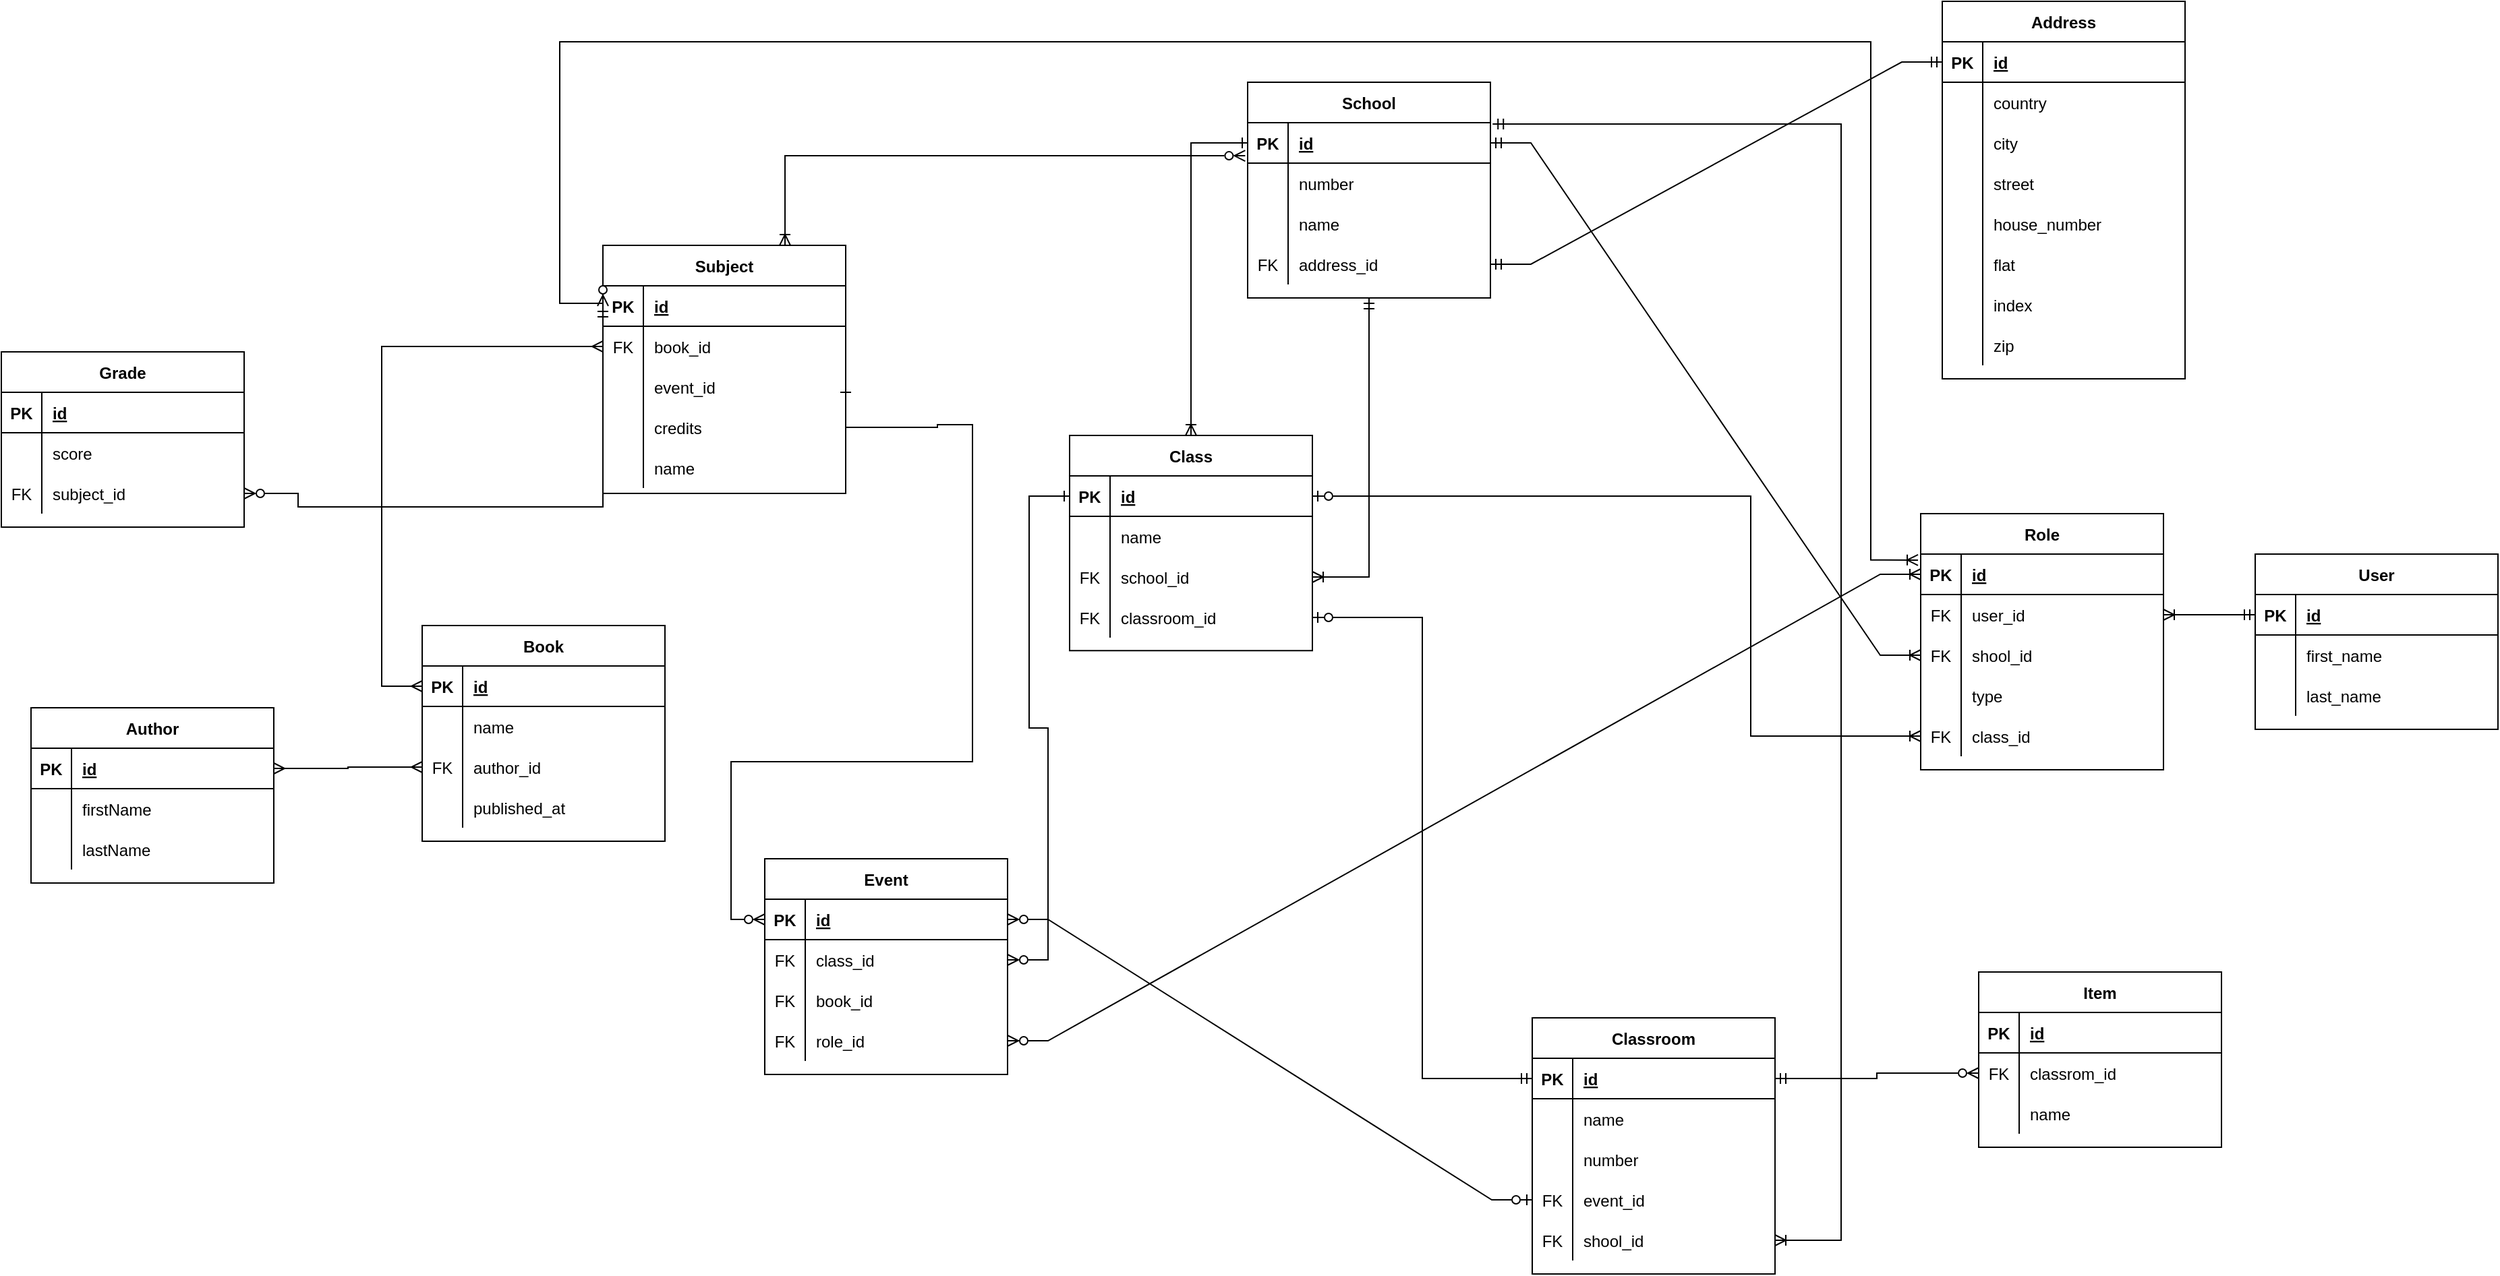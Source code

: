 <mxfile version="20.3.0" type="device"><diagram id="R2lEEEUBdFMjLlhIrx00" name="Page-1"><mxGraphModel dx="2218" dy="1073" grid="0" gridSize="10" guides="1" tooltips="1" connect="1" arrows="1" fold="1" page="0" pageScale="1" pageWidth="850" pageHeight="1100" math="0" shadow="0" extFonts="Permanent Marker^https://fonts.googleapis.com/css?family=Permanent+Marker"><root><mxCell id="0"/><mxCell id="1" parent="0"/><mxCell id="jyHuIiWNIUD8QDClx5i--1" value="User" style="shape=table;startSize=30;container=1;collapsible=1;childLayout=tableLayout;fixedRows=1;rowLines=0;fontStyle=1;align=center;resizeLast=1;" parent="1" vertex="1"><mxGeometry x="765" y="248" width="180" height="130" as="geometry"/></mxCell><mxCell id="jyHuIiWNIUD8QDClx5i--2" value="" style="shape=tableRow;horizontal=0;startSize=0;swimlaneHead=0;swimlaneBody=0;fillColor=none;collapsible=0;dropTarget=0;points=[[0,0.5],[1,0.5]];portConstraint=eastwest;top=0;left=0;right=0;bottom=1;" parent="jyHuIiWNIUD8QDClx5i--1" vertex="1"><mxGeometry y="30" width="180" height="30" as="geometry"/></mxCell><mxCell id="jyHuIiWNIUD8QDClx5i--3" value="PK" style="shape=partialRectangle;connectable=0;fillColor=none;top=0;left=0;bottom=0;right=0;fontStyle=1;overflow=hidden;" parent="jyHuIiWNIUD8QDClx5i--2" vertex="1"><mxGeometry width="30" height="30" as="geometry"><mxRectangle width="30" height="30" as="alternateBounds"/></mxGeometry></mxCell><mxCell id="jyHuIiWNIUD8QDClx5i--4" value="id" style="shape=partialRectangle;connectable=0;fillColor=none;top=0;left=0;bottom=0;right=0;align=left;spacingLeft=6;fontStyle=5;overflow=hidden;" parent="jyHuIiWNIUD8QDClx5i--2" vertex="1"><mxGeometry x="30" width="150" height="30" as="geometry"><mxRectangle width="150" height="30" as="alternateBounds"/></mxGeometry></mxCell><mxCell id="jyHuIiWNIUD8QDClx5i--5" value="" style="shape=tableRow;horizontal=0;startSize=0;swimlaneHead=0;swimlaneBody=0;fillColor=none;collapsible=0;dropTarget=0;points=[[0,0.5],[1,0.5]];portConstraint=eastwest;top=0;left=0;right=0;bottom=0;" parent="jyHuIiWNIUD8QDClx5i--1" vertex="1"><mxGeometry y="60" width="180" height="30" as="geometry"/></mxCell><mxCell id="jyHuIiWNIUD8QDClx5i--6" value="" style="shape=partialRectangle;connectable=0;fillColor=none;top=0;left=0;bottom=0;right=0;editable=1;overflow=hidden;" parent="jyHuIiWNIUD8QDClx5i--5" vertex="1"><mxGeometry width="30" height="30" as="geometry"><mxRectangle width="30" height="30" as="alternateBounds"/></mxGeometry></mxCell><mxCell id="jyHuIiWNIUD8QDClx5i--7" value="first_name" style="shape=partialRectangle;connectable=0;fillColor=none;top=0;left=0;bottom=0;right=0;align=left;spacingLeft=6;overflow=hidden;" parent="jyHuIiWNIUD8QDClx5i--5" vertex="1"><mxGeometry x="30" width="150" height="30" as="geometry"><mxRectangle width="150" height="30" as="alternateBounds"/></mxGeometry></mxCell><mxCell id="jyHuIiWNIUD8QDClx5i--8" value="" style="shape=tableRow;horizontal=0;startSize=0;swimlaneHead=0;swimlaneBody=0;fillColor=none;collapsible=0;dropTarget=0;points=[[0,0.5],[1,0.5]];portConstraint=eastwest;top=0;left=0;right=0;bottom=0;" parent="jyHuIiWNIUD8QDClx5i--1" vertex="1"><mxGeometry y="90" width="180" height="30" as="geometry"/></mxCell><mxCell id="jyHuIiWNIUD8QDClx5i--9" value="" style="shape=partialRectangle;connectable=0;fillColor=none;top=0;left=0;bottom=0;right=0;editable=1;overflow=hidden;" parent="jyHuIiWNIUD8QDClx5i--8" vertex="1"><mxGeometry width="30" height="30" as="geometry"><mxRectangle width="30" height="30" as="alternateBounds"/></mxGeometry></mxCell><mxCell id="jyHuIiWNIUD8QDClx5i--10" value="last_name" style="shape=partialRectangle;connectable=0;fillColor=none;top=0;left=0;bottom=0;right=0;align=left;spacingLeft=6;overflow=hidden;" parent="jyHuIiWNIUD8QDClx5i--8" vertex="1"><mxGeometry x="30" width="150" height="30" as="geometry"><mxRectangle width="150" height="30" as="alternateBounds"/></mxGeometry></mxCell><mxCell id="jyHuIiWNIUD8QDClx5i--14" value="Role" style="shape=table;startSize=30;container=1;collapsible=1;childLayout=tableLayout;fixedRows=1;rowLines=0;fontStyle=1;align=center;resizeLast=1;" parent="1" vertex="1"><mxGeometry x="517" y="218" width="180" height="190" as="geometry"/></mxCell><mxCell id="jyHuIiWNIUD8QDClx5i--15" value="" style="shape=tableRow;horizontal=0;startSize=0;swimlaneHead=0;swimlaneBody=0;fillColor=none;collapsible=0;dropTarget=0;points=[[0,0.5],[1,0.5]];portConstraint=eastwest;top=0;left=0;right=0;bottom=1;" parent="jyHuIiWNIUD8QDClx5i--14" vertex="1"><mxGeometry y="30" width="180" height="30" as="geometry"/></mxCell><mxCell id="jyHuIiWNIUD8QDClx5i--16" value="PK" style="shape=partialRectangle;connectable=0;fillColor=none;top=0;left=0;bottom=0;right=0;fontStyle=1;overflow=hidden;" parent="jyHuIiWNIUD8QDClx5i--15" vertex="1"><mxGeometry width="30" height="30" as="geometry"><mxRectangle width="30" height="30" as="alternateBounds"/></mxGeometry></mxCell><mxCell id="jyHuIiWNIUD8QDClx5i--17" value="id" style="shape=partialRectangle;connectable=0;fillColor=none;top=0;left=0;bottom=0;right=0;align=left;spacingLeft=6;fontStyle=5;overflow=hidden;" parent="jyHuIiWNIUD8QDClx5i--15" vertex="1"><mxGeometry x="30" width="150" height="30" as="geometry"><mxRectangle width="150" height="30" as="alternateBounds"/></mxGeometry></mxCell><mxCell id="jyHuIiWNIUD8QDClx5i--18" value="" style="shape=tableRow;horizontal=0;startSize=0;swimlaneHead=0;swimlaneBody=0;fillColor=none;collapsible=0;dropTarget=0;points=[[0,0.5],[1,0.5]];portConstraint=eastwest;top=0;left=0;right=0;bottom=0;" parent="jyHuIiWNIUD8QDClx5i--14" vertex="1"><mxGeometry y="60" width="180" height="30" as="geometry"/></mxCell><mxCell id="jyHuIiWNIUD8QDClx5i--19" value="FK" style="shape=partialRectangle;connectable=0;fillColor=none;top=0;left=0;bottom=0;right=0;editable=1;overflow=hidden;" parent="jyHuIiWNIUD8QDClx5i--18" vertex="1"><mxGeometry width="30" height="30" as="geometry"><mxRectangle width="30" height="30" as="alternateBounds"/></mxGeometry></mxCell><mxCell id="jyHuIiWNIUD8QDClx5i--20" value="user_id" style="shape=partialRectangle;connectable=0;fillColor=none;top=0;left=0;bottom=0;right=0;align=left;spacingLeft=6;overflow=hidden;" parent="jyHuIiWNIUD8QDClx5i--18" vertex="1"><mxGeometry x="30" width="150" height="30" as="geometry"><mxRectangle width="150" height="30" as="alternateBounds"/></mxGeometry></mxCell><mxCell id="jyHuIiWNIUD8QDClx5i--21" value="" style="shape=tableRow;horizontal=0;startSize=0;swimlaneHead=0;swimlaneBody=0;fillColor=none;collapsible=0;dropTarget=0;points=[[0,0.5],[1,0.5]];portConstraint=eastwest;top=0;left=0;right=0;bottom=0;" parent="jyHuIiWNIUD8QDClx5i--14" vertex="1"><mxGeometry y="90" width="180" height="30" as="geometry"/></mxCell><mxCell id="jyHuIiWNIUD8QDClx5i--22" value="FK" style="shape=partialRectangle;connectable=0;fillColor=none;top=0;left=0;bottom=0;right=0;editable=1;overflow=hidden;" parent="jyHuIiWNIUD8QDClx5i--21" vertex="1"><mxGeometry width="30" height="30" as="geometry"><mxRectangle width="30" height="30" as="alternateBounds"/></mxGeometry></mxCell><mxCell id="jyHuIiWNIUD8QDClx5i--23" value="shool_id" style="shape=partialRectangle;connectable=0;fillColor=none;top=0;left=0;bottom=0;right=0;align=left;spacingLeft=6;overflow=hidden;" parent="jyHuIiWNIUD8QDClx5i--21" vertex="1"><mxGeometry x="30" width="150" height="30" as="geometry"><mxRectangle width="150" height="30" as="alternateBounds"/></mxGeometry></mxCell><mxCell id="jyHuIiWNIUD8QDClx5i--24" value="" style="shape=tableRow;horizontal=0;startSize=0;swimlaneHead=0;swimlaneBody=0;fillColor=none;collapsible=0;dropTarget=0;points=[[0,0.5],[1,0.5]];portConstraint=eastwest;top=0;left=0;right=0;bottom=0;" parent="jyHuIiWNIUD8QDClx5i--14" vertex="1"><mxGeometry y="120" width="180" height="30" as="geometry"/></mxCell><mxCell id="jyHuIiWNIUD8QDClx5i--25" value="" style="shape=partialRectangle;connectable=0;fillColor=none;top=0;left=0;bottom=0;right=0;editable=1;overflow=hidden;" parent="jyHuIiWNIUD8QDClx5i--24" vertex="1"><mxGeometry width="30" height="30" as="geometry"><mxRectangle width="30" height="30" as="alternateBounds"/></mxGeometry></mxCell><mxCell id="jyHuIiWNIUD8QDClx5i--26" value="type" style="shape=partialRectangle;connectable=0;fillColor=none;top=0;left=0;bottom=0;right=0;align=left;spacingLeft=6;overflow=hidden;" parent="jyHuIiWNIUD8QDClx5i--24" vertex="1"><mxGeometry x="30" width="150" height="30" as="geometry"><mxRectangle width="150" height="30" as="alternateBounds"/></mxGeometry></mxCell><mxCell id="z7dXwiywTFCZKp0eThEl-62" value="" style="shape=tableRow;horizontal=0;startSize=0;swimlaneHead=0;swimlaneBody=0;fillColor=none;collapsible=0;dropTarget=0;points=[[0,0.5],[1,0.5]];portConstraint=eastwest;top=0;left=0;right=0;bottom=0;" parent="jyHuIiWNIUD8QDClx5i--14" vertex="1"><mxGeometry y="150" width="180" height="30" as="geometry"/></mxCell><mxCell id="z7dXwiywTFCZKp0eThEl-63" value="FK" style="shape=partialRectangle;connectable=0;fillColor=none;top=0;left=0;bottom=0;right=0;editable=1;overflow=hidden;" parent="z7dXwiywTFCZKp0eThEl-62" vertex="1"><mxGeometry width="30" height="30" as="geometry"><mxRectangle width="30" height="30" as="alternateBounds"/></mxGeometry></mxCell><mxCell id="z7dXwiywTFCZKp0eThEl-64" value="class_id" style="shape=partialRectangle;connectable=0;fillColor=none;top=0;left=0;bottom=0;right=0;align=left;spacingLeft=6;overflow=hidden;" parent="z7dXwiywTFCZKp0eThEl-62" vertex="1"><mxGeometry x="30" width="150" height="30" as="geometry"><mxRectangle width="150" height="30" as="alternateBounds"/></mxGeometry></mxCell><mxCell id="jyHuIiWNIUD8QDClx5i--53" value="School" style="shape=table;startSize=30;container=1;collapsible=1;childLayout=tableLayout;fixedRows=1;rowLines=0;fontStyle=1;align=center;resizeLast=1;" parent="1" vertex="1"><mxGeometry x="18" y="-102" width="180" height="160" as="geometry"><mxRectangle x="40" y="-200" width="80" height="30" as="alternateBounds"/></mxGeometry></mxCell><mxCell id="jyHuIiWNIUD8QDClx5i--54" value="" style="shape=tableRow;horizontal=0;startSize=0;swimlaneHead=0;swimlaneBody=0;fillColor=none;collapsible=0;dropTarget=0;points=[[0,0.5],[1,0.5]];portConstraint=eastwest;top=0;left=0;right=0;bottom=1;" parent="jyHuIiWNIUD8QDClx5i--53" vertex="1"><mxGeometry y="30" width="180" height="30" as="geometry"/></mxCell><mxCell id="jyHuIiWNIUD8QDClx5i--55" value="PK" style="shape=partialRectangle;connectable=0;fillColor=none;top=0;left=0;bottom=0;right=0;fontStyle=1;overflow=hidden;" parent="jyHuIiWNIUD8QDClx5i--54" vertex="1"><mxGeometry width="30" height="30" as="geometry"><mxRectangle width="30" height="30" as="alternateBounds"/></mxGeometry></mxCell><mxCell id="jyHuIiWNIUD8QDClx5i--56" value="id" style="shape=partialRectangle;connectable=0;fillColor=none;top=0;left=0;bottom=0;right=0;align=left;spacingLeft=6;fontStyle=5;overflow=hidden;" parent="jyHuIiWNIUD8QDClx5i--54" vertex="1"><mxGeometry x="30" width="150" height="30" as="geometry"><mxRectangle width="150" height="30" as="alternateBounds"/></mxGeometry></mxCell><mxCell id="jyHuIiWNIUD8QDClx5i--57" value="" style="shape=tableRow;horizontal=0;startSize=0;swimlaneHead=0;swimlaneBody=0;fillColor=none;collapsible=0;dropTarget=0;points=[[0,0.5],[1,0.5]];portConstraint=eastwest;top=0;left=0;right=0;bottom=0;" parent="jyHuIiWNIUD8QDClx5i--53" vertex="1"><mxGeometry y="60" width="180" height="30" as="geometry"/></mxCell><mxCell id="jyHuIiWNIUD8QDClx5i--58" value="" style="shape=partialRectangle;connectable=0;fillColor=none;top=0;left=0;bottom=0;right=0;editable=1;overflow=hidden;" parent="jyHuIiWNIUD8QDClx5i--57" vertex="1"><mxGeometry width="30" height="30" as="geometry"><mxRectangle width="30" height="30" as="alternateBounds"/></mxGeometry></mxCell><mxCell id="jyHuIiWNIUD8QDClx5i--59" value="number" style="shape=partialRectangle;connectable=0;fillColor=none;top=0;left=0;bottom=0;right=0;align=left;spacingLeft=6;overflow=hidden;" parent="jyHuIiWNIUD8QDClx5i--57" vertex="1"><mxGeometry x="30" width="150" height="30" as="geometry"><mxRectangle width="150" height="30" as="alternateBounds"/></mxGeometry></mxCell><mxCell id="jyHuIiWNIUD8QDClx5i--60" value="" style="shape=tableRow;horizontal=0;startSize=0;swimlaneHead=0;swimlaneBody=0;fillColor=none;collapsible=0;dropTarget=0;points=[[0,0.5],[1,0.5]];portConstraint=eastwest;top=0;left=0;right=0;bottom=0;" parent="jyHuIiWNIUD8QDClx5i--53" vertex="1"><mxGeometry y="90" width="180" height="30" as="geometry"/></mxCell><mxCell id="jyHuIiWNIUD8QDClx5i--61" value="" style="shape=partialRectangle;connectable=0;fillColor=none;top=0;left=0;bottom=0;right=0;editable=1;overflow=hidden;" parent="jyHuIiWNIUD8QDClx5i--60" vertex="1"><mxGeometry width="30" height="30" as="geometry"><mxRectangle width="30" height="30" as="alternateBounds"/></mxGeometry></mxCell><mxCell id="jyHuIiWNIUD8QDClx5i--62" value="name" style="shape=partialRectangle;connectable=0;fillColor=none;top=0;left=0;bottom=0;right=0;align=left;spacingLeft=6;overflow=hidden;" parent="jyHuIiWNIUD8QDClx5i--60" vertex="1"><mxGeometry x="30" width="150" height="30" as="geometry"><mxRectangle width="150" height="30" as="alternateBounds"/></mxGeometry></mxCell><mxCell id="jyHuIiWNIUD8QDClx5i--63" value="" style="shape=tableRow;horizontal=0;startSize=0;swimlaneHead=0;swimlaneBody=0;fillColor=none;collapsible=0;dropTarget=0;points=[[0,0.5],[1,0.5]];portConstraint=eastwest;top=0;left=0;right=0;bottom=0;" parent="jyHuIiWNIUD8QDClx5i--53" vertex="1"><mxGeometry y="120" width="180" height="30" as="geometry"/></mxCell><mxCell id="jyHuIiWNIUD8QDClx5i--64" value="FK" style="shape=partialRectangle;connectable=0;fillColor=none;top=0;left=0;bottom=0;right=0;editable=1;overflow=hidden;" parent="jyHuIiWNIUD8QDClx5i--63" vertex="1"><mxGeometry width="30" height="30" as="geometry"><mxRectangle width="30" height="30" as="alternateBounds"/></mxGeometry></mxCell><mxCell id="jyHuIiWNIUD8QDClx5i--65" value="address_id" style="shape=partialRectangle;connectable=0;fillColor=none;top=0;left=0;bottom=0;right=0;align=left;spacingLeft=6;overflow=hidden;" parent="jyHuIiWNIUD8QDClx5i--63" vertex="1"><mxGeometry x="30" width="150" height="30" as="geometry"><mxRectangle width="150" height="30" as="alternateBounds"/></mxGeometry></mxCell><mxCell id="jyHuIiWNIUD8QDClx5i--66" value="Class" style="shape=table;startSize=30;container=1;collapsible=1;childLayout=tableLayout;fixedRows=1;rowLines=0;fontStyle=1;align=center;resizeLast=1;" parent="1" vertex="1"><mxGeometry x="-114" y="160" width="180" height="159.625" as="geometry"/></mxCell><mxCell id="jyHuIiWNIUD8QDClx5i--67" value="" style="shape=tableRow;horizontal=0;startSize=0;swimlaneHead=0;swimlaneBody=0;fillColor=none;collapsible=0;dropTarget=0;points=[[0,0.5],[1,0.5]];portConstraint=eastwest;top=0;left=0;right=0;bottom=1;" parent="jyHuIiWNIUD8QDClx5i--66" vertex="1"><mxGeometry y="30" width="180" height="30" as="geometry"/></mxCell><mxCell id="jyHuIiWNIUD8QDClx5i--68" value="PK" style="shape=partialRectangle;connectable=0;fillColor=none;top=0;left=0;bottom=0;right=0;fontStyle=1;overflow=hidden;" parent="jyHuIiWNIUD8QDClx5i--67" vertex="1"><mxGeometry width="30" height="30" as="geometry"><mxRectangle width="30" height="30" as="alternateBounds"/></mxGeometry></mxCell><mxCell id="jyHuIiWNIUD8QDClx5i--69" value="id" style="shape=partialRectangle;connectable=0;fillColor=none;top=0;left=0;bottom=0;right=0;align=left;spacingLeft=6;fontStyle=5;overflow=hidden;" parent="jyHuIiWNIUD8QDClx5i--67" vertex="1"><mxGeometry x="30" width="150" height="30" as="geometry"><mxRectangle width="150" height="30" as="alternateBounds"/></mxGeometry></mxCell><mxCell id="jyHuIiWNIUD8QDClx5i--70" value="" style="shape=tableRow;horizontal=0;startSize=0;swimlaneHead=0;swimlaneBody=0;fillColor=none;collapsible=0;dropTarget=0;points=[[0,0.5],[1,0.5]];portConstraint=eastwest;top=0;left=0;right=0;bottom=0;" parent="jyHuIiWNIUD8QDClx5i--66" vertex="1"><mxGeometry y="60" width="180" height="30" as="geometry"/></mxCell><mxCell id="jyHuIiWNIUD8QDClx5i--71" value="" style="shape=partialRectangle;connectable=0;fillColor=none;top=0;left=0;bottom=0;right=0;editable=1;overflow=hidden;" parent="jyHuIiWNIUD8QDClx5i--70" vertex="1"><mxGeometry width="30" height="30" as="geometry"><mxRectangle width="30" height="30" as="alternateBounds"/></mxGeometry></mxCell><mxCell id="jyHuIiWNIUD8QDClx5i--72" value="name" style="shape=partialRectangle;connectable=0;fillColor=none;top=0;left=0;bottom=0;right=0;align=left;spacingLeft=6;overflow=hidden;" parent="jyHuIiWNIUD8QDClx5i--70" vertex="1"><mxGeometry x="30" width="150" height="30" as="geometry"><mxRectangle width="150" height="30" as="alternateBounds"/></mxGeometry></mxCell><mxCell id="jyHuIiWNIUD8QDClx5i--76" value="" style="shape=tableRow;horizontal=0;startSize=0;swimlaneHead=0;swimlaneBody=0;fillColor=none;collapsible=0;dropTarget=0;points=[[0,0.5],[1,0.5]];portConstraint=eastwest;top=0;left=0;right=0;bottom=0;" parent="jyHuIiWNIUD8QDClx5i--66" vertex="1"><mxGeometry y="90" width="180" height="30" as="geometry"/></mxCell><mxCell id="jyHuIiWNIUD8QDClx5i--77" value="FK" style="shape=partialRectangle;connectable=0;fillColor=none;top=0;left=0;bottom=0;right=0;editable=1;overflow=hidden;" parent="jyHuIiWNIUD8QDClx5i--76" vertex="1"><mxGeometry width="30" height="30" as="geometry"><mxRectangle width="30" height="30" as="alternateBounds"/></mxGeometry></mxCell><mxCell id="jyHuIiWNIUD8QDClx5i--78" value="school_id" style="shape=partialRectangle;connectable=0;fillColor=none;top=0;left=0;bottom=0;right=0;align=left;spacingLeft=6;overflow=hidden;" parent="jyHuIiWNIUD8QDClx5i--76" vertex="1"><mxGeometry x="30" width="150" height="30" as="geometry"><mxRectangle width="150" height="30" as="alternateBounds"/></mxGeometry></mxCell><mxCell id="z7dXwiywTFCZKp0eThEl-57" value="" style="shape=tableRow;horizontal=0;startSize=0;swimlaneHead=0;swimlaneBody=0;fillColor=none;collapsible=0;dropTarget=0;points=[[0,0.5],[1,0.5]];portConstraint=eastwest;top=0;left=0;right=0;bottom=0;" parent="jyHuIiWNIUD8QDClx5i--66" vertex="1"><mxGeometry y="120" width="180" height="30" as="geometry"/></mxCell><mxCell id="z7dXwiywTFCZKp0eThEl-58" value="FK" style="shape=partialRectangle;connectable=0;fillColor=none;top=0;left=0;bottom=0;right=0;editable=1;overflow=hidden;" parent="z7dXwiywTFCZKp0eThEl-57" vertex="1"><mxGeometry width="30" height="30" as="geometry"><mxRectangle width="30" height="30" as="alternateBounds"/></mxGeometry></mxCell><mxCell id="z7dXwiywTFCZKp0eThEl-59" value="classroom_id" style="shape=partialRectangle;connectable=0;fillColor=none;top=0;left=0;bottom=0;right=0;align=left;spacingLeft=6;overflow=hidden;" parent="z7dXwiywTFCZKp0eThEl-57" vertex="1"><mxGeometry x="30" width="150" height="30" as="geometry"><mxRectangle width="150" height="30" as="alternateBounds"/></mxGeometry></mxCell><mxCell id="jyHuIiWNIUD8QDClx5i--79" value="Subject" style="shape=table;startSize=30;container=1;collapsible=1;childLayout=tableLayout;fixedRows=1;rowLines=0;fontStyle=1;align=center;resizeLast=1;" parent="1" vertex="1"><mxGeometry x="-460" y="19" width="180" height="184" as="geometry"/></mxCell><mxCell id="jyHuIiWNIUD8QDClx5i--80" value="" style="shape=tableRow;horizontal=0;startSize=0;swimlaneHead=0;swimlaneBody=0;fillColor=none;collapsible=0;dropTarget=0;points=[[0,0.5],[1,0.5]];portConstraint=eastwest;top=0;left=0;right=0;bottom=1;" parent="jyHuIiWNIUD8QDClx5i--79" vertex="1"><mxGeometry y="30" width="180" height="30" as="geometry"/></mxCell><mxCell id="jyHuIiWNIUD8QDClx5i--81" value="PK" style="shape=partialRectangle;connectable=0;fillColor=none;top=0;left=0;bottom=0;right=0;fontStyle=1;overflow=hidden;" parent="jyHuIiWNIUD8QDClx5i--80" vertex="1"><mxGeometry width="30" height="30" as="geometry"><mxRectangle width="30" height="30" as="alternateBounds"/></mxGeometry></mxCell><mxCell id="jyHuIiWNIUD8QDClx5i--82" value="id" style="shape=partialRectangle;connectable=0;fillColor=none;top=0;left=0;bottom=0;right=0;align=left;spacingLeft=6;fontStyle=5;overflow=hidden;" parent="jyHuIiWNIUD8QDClx5i--80" vertex="1"><mxGeometry x="30" width="150" height="30" as="geometry"><mxRectangle width="150" height="30" as="alternateBounds"/></mxGeometry></mxCell><mxCell id="jyHuIiWNIUD8QDClx5i--86" value="" style="shape=tableRow;horizontal=0;startSize=0;swimlaneHead=0;swimlaneBody=0;fillColor=none;collapsible=0;dropTarget=0;points=[[0,0.5],[1,0.5]];portConstraint=eastwest;top=0;left=0;right=0;bottom=0;" parent="jyHuIiWNIUD8QDClx5i--79" vertex="1"><mxGeometry y="60" width="180" height="30" as="geometry"/></mxCell><mxCell id="jyHuIiWNIUD8QDClx5i--87" value="FK" style="shape=partialRectangle;connectable=0;fillColor=none;top=0;left=0;bottom=0;right=0;editable=1;overflow=hidden;" parent="jyHuIiWNIUD8QDClx5i--86" vertex="1"><mxGeometry width="30" height="30" as="geometry"><mxRectangle width="30" height="30" as="alternateBounds"/></mxGeometry></mxCell><mxCell id="jyHuIiWNIUD8QDClx5i--88" value="book_id" style="shape=partialRectangle;connectable=0;fillColor=none;top=0;left=0;bottom=0;right=0;align=left;spacingLeft=6;overflow=hidden;" parent="jyHuIiWNIUD8QDClx5i--86" vertex="1"><mxGeometry x="30" width="150" height="30" as="geometry"><mxRectangle width="150" height="30" as="alternateBounds"/></mxGeometry></mxCell><mxCell id="jyHuIiWNIUD8QDClx5i--83" value="" style="shape=tableRow;horizontal=0;startSize=0;swimlaneHead=0;swimlaneBody=0;fillColor=none;collapsible=0;dropTarget=0;points=[[0,0.5],[1,0.5]];portConstraint=eastwest;top=0;left=0;right=0;bottom=0;" parent="jyHuIiWNIUD8QDClx5i--79" vertex="1"><mxGeometry y="90" width="180" height="30" as="geometry"/></mxCell><mxCell id="jyHuIiWNIUD8QDClx5i--84" value="" style="shape=partialRectangle;connectable=0;fillColor=none;top=0;left=0;bottom=0;right=0;editable=1;overflow=hidden;" parent="jyHuIiWNIUD8QDClx5i--83" vertex="1"><mxGeometry width="30" height="30" as="geometry"><mxRectangle width="30" height="30" as="alternateBounds"/></mxGeometry></mxCell><mxCell id="jyHuIiWNIUD8QDClx5i--85" value="event_id" style="shape=partialRectangle;connectable=0;fillColor=none;top=0;left=0;bottom=0;right=0;align=left;spacingLeft=6;overflow=hidden;" parent="jyHuIiWNIUD8QDClx5i--83" vertex="1"><mxGeometry x="30" width="150" height="30" as="geometry"><mxRectangle width="150" height="30" as="alternateBounds"/></mxGeometry></mxCell><mxCell id="z7dXwiywTFCZKp0eThEl-80" value="" style="shape=tableRow;horizontal=0;startSize=0;swimlaneHead=0;swimlaneBody=0;fillColor=none;collapsible=0;dropTarget=0;points=[[0,0.5],[1,0.5]];portConstraint=eastwest;top=0;left=0;right=0;bottom=0;" parent="jyHuIiWNIUD8QDClx5i--79" vertex="1"><mxGeometry y="120" width="180" height="30" as="geometry"/></mxCell><mxCell id="z7dXwiywTFCZKp0eThEl-81" value="" style="shape=partialRectangle;connectable=0;fillColor=none;top=0;left=0;bottom=0;right=0;editable=1;overflow=hidden;" parent="z7dXwiywTFCZKp0eThEl-80" vertex="1"><mxGeometry width="30" height="30" as="geometry"><mxRectangle width="30" height="30" as="alternateBounds"/></mxGeometry></mxCell><mxCell id="z7dXwiywTFCZKp0eThEl-82" value="credits" style="shape=partialRectangle;connectable=0;fillColor=none;top=0;left=0;bottom=0;right=0;align=left;spacingLeft=6;overflow=hidden;" parent="z7dXwiywTFCZKp0eThEl-80" vertex="1"><mxGeometry x="30" width="150" height="30" as="geometry"><mxRectangle width="150" height="30" as="alternateBounds"/></mxGeometry></mxCell><mxCell id="z7dXwiywTFCZKp0eThEl-83" value="" style="shape=tableRow;horizontal=0;startSize=0;swimlaneHead=0;swimlaneBody=0;fillColor=none;collapsible=0;dropTarget=0;points=[[0,0.5],[1,0.5]];portConstraint=eastwest;top=0;left=0;right=0;bottom=0;" parent="jyHuIiWNIUD8QDClx5i--79" vertex="1"><mxGeometry y="150" width="180" height="30" as="geometry"/></mxCell><mxCell id="z7dXwiywTFCZKp0eThEl-84" value="" style="shape=partialRectangle;connectable=0;fillColor=none;top=0;left=0;bottom=0;right=0;editable=1;overflow=hidden;" parent="z7dXwiywTFCZKp0eThEl-83" vertex="1"><mxGeometry width="30" height="30" as="geometry"><mxRectangle width="30" height="30" as="alternateBounds"/></mxGeometry></mxCell><mxCell id="z7dXwiywTFCZKp0eThEl-85" value="name" style="shape=partialRectangle;connectable=0;fillColor=none;top=0;left=0;bottom=0;right=0;align=left;spacingLeft=6;overflow=hidden;" parent="z7dXwiywTFCZKp0eThEl-83" vertex="1"><mxGeometry x="30" width="150" height="30" as="geometry"><mxRectangle width="150" height="30" as="alternateBounds"/></mxGeometry></mxCell><mxCell id="jyHuIiWNIUD8QDClx5i--92" value="Classroom" style="shape=table;startSize=30;container=1;collapsible=1;childLayout=tableLayout;fixedRows=1;rowLines=0;fontStyle=1;align=center;resizeLast=1;" parent="1" vertex="1"><mxGeometry x="229" y="592" width="180" height="190" as="geometry"/></mxCell><mxCell id="jyHuIiWNIUD8QDClx5i--93" value="" style="shape=tableRow;horizontal=0;startSize=0;swimlaneHead=0;swimlaneBody=0;fillColor=none;collapsible=0;dropTarget=0;points=[[0,0.5],[1,0.5]];portConstraint=eastwest;top=0;left=0;right=0;bottom=1;" parent="jyHuIiWNIUD8QDClx5i--92" vertex="1"><mxGeometry y="30" width="180" height="30" as="geometry"/></mxCell><mxCell id="jyHuIiWNIUD8QDClx5i--94" value="PK" style="shape=partialRectangle;connectable=0;fillColor=none;top=0;left=0;bottom=0;right=0;fontStyle=1;overflow=hidden;" parent="jyHuIiWNIUD8QDClx5i--93" vertex="1"><mxGeometry width="30" height="30" as="geometry"><mxRectangle width="30" height="30" as="alternateBounds"/></mxGeometry></mxCell><mxCell id="jyHuIiWNIUD8QDClx5i--95" value="id" style="shape=partialRectangle;connectable=0;fillColor=none;top=0;left=0;bottom=0;right=0;align=left;spacingLeft=6;fontStyle=5;overflow=hidden;" parent="jyHuIiWNIUD8QDClx5i--93" vertex="1"><mxGeometry x="30" width="150" height="30" as="geometry"><mxRectangle width="150" height="30" as="alternateBounds"/></mxGeometry></mxCell><mxCell id="jyHuIiWNIUD8QDClx5i--96" value="" style="shape=tableRow;horizontal=0;startSize=0;swimlaneHead=0;swimlaneBody=0;fillColor=none;collapsible=0;dropTarget=0;points=[[0,0.5],[1,0.5]];portConstraint=eastwest;top=0;left=0;right=0;bottom=0;" parent="jyHuIiWNIUD8QDClx5i--92" vertex="1"><mxGeometry y="60" width="180" height="30" as="geometry"/></mxCell><mxCell id="jyHuIiWNIUD8QDClx5i--97" value="" style="shape=partialRectangle;connectable=0;fillColor=none;top=0;left=0;bottom=0;right=0;editable=1;overflow=hidden;" parent="jyHuIiWNIUD8QDClx5i--96" vertex="1"><mxGeometry width="30" height="30" as="geometry"><mxRectangle width="30" height="30" as="alternateBounds"/></mxGeometry></mxCell><mxCell id="jyHuIiWNIUD8QDClx5i--98" value="name" style="shape=partialRectangle;connectable=0;fillColor=none;top=0;left=0;bottom=0;right=0;align=left;spacingLeft=6;overflow=hidden;" parent="jyHuIiWNIUD8QDClx5i--96" vertex="1"><mxGeometry x="30" width="150" height="30" as="geometry"><mxRectangle width="150" height="30" as="alternateBounds"/></mxGeometry></mxCell><mxCell id="jyHuIiWNIUD8QDClx5i--99" value="" style="shape=tableRow;horizontal=0;startSize=0;swimlaneHead=0;swimlaneBody=0;fillColor=none;collapsible=0;dropTarget=0;points=[[0,0.5],[1,0.5]];portConstraint=eastwest;top=0;left=0;right=0;bottom=0;" parent="jyHuIiWNIUD8QDClx5i--92" vertex="1"><mxGeometry y="90" width="180" height="30" as="geometry"/></mxCell><mxCell id="jyHuIiWNIUD8QDClx5i--100" value="" style="shape=partialRectangle;connectable=0;fillColor=none;top=0;left=0;bottom=0;right=0;editable=1;overflow=hidden;" parent="jyHuIiWNIUD8QDClx5i--99" vertex="1"><mxGeometry width="30" height="30" as="geometry"><mxRectangle width="30" height="30" as="alternateBounds"/></mxGeometry></mxCell><mxCell id="jyHuIiWNIUD8QDClx5i--101" value="number" style="shape=partialRectangle;connectable=0;fillColor=none;top=0;left=0;bottom=0;right=0;align=left;spacingLeft=6;overflow=hidden;" parent="jyHuIiWNIUD8QDClx5i--99" vertex="1"><mxGeometry x="30" width="150" height="30" as="geometry"><mxRectangle width="150" height="30" as="alternateBounds"/></mxGeometry></mxCell><mxCell id="jyHuIiWNIUD8QDClx5i--102" value="" style="shape=tableRow;horizontal=0;startSize=0;swimlaneHead=0;swimlaneBody=0;fillColor=none;collapsible=0;dropTarget=0;points=[[0,0.5],[1,0.5]];portConstraint=eastwest;top=0;left=0;right=0;bottom=0;" parent="jyHuIiWNIUD8QDClx5i--92" vertex="1"><mxGeometry y="120" width="180" height="30" as="geometry"/></mxCell><mxCell id="jyHuIiWNIUD8QDClx5i--103" value="FK" style="shape=partialRectangle;connectable=0;fillColor=none;top=0;left=0;bottom=0;right=0;editable=1;overflow=hidden;" parent="jyHuIiWNIUD8QDClx5i--102" vertex="1"><mxGeometry width="30" height="30" as="geometry"><mxRectangle width="30" height="30" as="alternateBounds"/></mxGeometry></mxCell><mxCell id="jyHuIiWNIUD8QDClx5i--104" value="event_id" style="shape=partialRectangle;connectable=0;fillColor=none;top=0;left=0;bottom=0;right=0;align=left;spacingLeft=6;overflow=hidden;" parent="jyHuIiWNIUD8QDClx5i--102" vertex="1"><mxGeometry x="30" width="150" height="30" as="geometry"><mxRectangle width="150" height="30" as="alternateBounds"/></mxGeometry></mxCell><mxCell id="z7dXwiywTFCZKp0eThEl-66" value="" style="shape=tableRow;horizontal=0;startSize=0;swimlaneHead=0;swimlaneBody=0;fillColor=none;collapsible=0;dropTarget=0;points=[[0,0.5],[1,0.5]];portConstraint=eastwest;top=0;left=0;right=0;bottom=0;" parent="jyHuIiWNIUD8QDClx5i--92" vertex="1"><mxGeometry y="150" width="180" height="30" as="geometry"/></mxCell><mxCell id="z7dXwiywTFCZKp0eThEl-67" value="FK" style="shape=partialRectangle;connectable=0;fillColor=none;top=0;left=0;bottom=0;right=0;editable=1;overflow=hidden;" parent="z7dXwiywTFCZKp0eThEl-66" vertex="1"><mxGeometry width="30" height="30" as="geometry"><mxRectangle width="30" height="30" as="alternateBounds"/></mxGeometry></mxCell><mxCell id="z7dXwiywTFCZKp0eThEl-68" value="shool_id" style="shape=partialRectangle;connectable=0;fillColor=none;top=0;left=0;bottom=0;right=0;align=left;spacingLeft=6;overflow=hidden;" parent="z7dXwiywTFCZKp0eThEl-66" vertex="1"><mxGeometry x="30" width="150" height="30" as="geometry"><mxRectangle width="150" height="30" as="alternateBounds"/></mxGeometry></mxCell><mxCell id="jyHuIiWNIUD8QDClx5i--105" value="Book" style="shape=table;startSize=30;container=1;collapsible=1;childLayout=tableLayout;fixedRows=1;rowLines=0;fontStyle=1;align=center;resizeLast=1;" parent="1" vertex="1"><mxGeometry x="-594" y="301" width="180" height="160" as="geometry"/></mxCell><mxCell id="jyHuIiWNIUD8QDClx5i--106" value="" style="shape=tableRow;horizontal=0;startSize=0;swimlaneHead=0;swimlaneBody=0;fillColor=none;collapsible=0;dropTarget=0;points=[[0,0.5],[1,0.5]];portConstraint=eastwest;top=0;left=0;right=0;bottom=1;" parent="jyHuIiWNIUD8QDClx5i--105" vertex="1"><mxGeometry y="30" width="180" height="30" as="geometry"/></mxCell><mxCell id="jyHuIiWNIUD8QDClx5i--107" value="PK" style="shape=partialRectangle;connectable=0;fillColor=none;top=0;left=0;bottom=0;right=0;fontStyle=1;overflow=hidden;" parent="jyHuIiWNIUD8QDClx5i--106" vertex="1"><mxGeometry width="30" height="30" as="geometry"><mxRectangle width="30" height="30" as="alternateBounds"/></mxGeometry></mxCell><mxCell id="jyHuIiWNIUD8QDClx5i--108" value="id" style="shape=partialRectangle;connectable=0;fillColor=none;top=0;left=0;bottom=0;right=0;align=left;spacingLeft=6;fontStyle=5;overflow=hidden;" parent="jyHuIiWNIUD8QDClx5i--106" vertex="1"><mxGeometry x="30" width="150" height="30" as="geometry"><mxRectangle width="150" height="30" as="alternateBounds"/></mxGeometry></mxCell><mxCell id="jyHuIiWNIUD8QDClx5i--109" value="" style="shape=tableRow;horizontal=0;startSize=0;swimlaneHead=0;swimlaneBody=0;fillColor=none;collapsible=0;dropTarget=0;points=[[0,0.5],[1,0.5]];portConstraint=eastwest;top=0;left=0;right=0;bottom=0;" parent="jyHuIiWNIUD8QDClx5i--105" vertex="1"><mxGeometry y="60" width="180" height="30" as="geometry"/></mxCell><mxCell id="jyHuIiWNIUD8QDClx5i--110" value="" style="shape=partialRectangle;connectable=0;fillColor=none;top=0;left=0;bottom=0;right=0;editable=1;overflow=hidden;" parent="jyHuIiWNIUD8QDClx5i--109" vertex="1"><mxGeometry width="30" height="30" as="geometry"><mxRectangle width="30" height="30" as="alternateBounds"/></mxGeometry></mxCell><mxCell id="jyHuIiWNIUD8QDClx5i--111" value="name" style="shape=partialRectangle;connectable=0;fillColor=none;top=0;left=0;bottom=0;right=0;align=left;spacingLeft=6;overflow=hidden;" parent="jyHuIiWNIUD8QDClx5i--109" vertex="1"><mxGeometry x="30" width="150" height="30" as="geometry"><mxRectangle width="150" height="30" as="alternateBounds"/></mxGeometry></mxCell><mxCell id="jyHuIiWNIUD8QDClx5i--112" value="" style="shape=tableRow;horizontal=0;startSize=0;swimlaneHead=0;swimlaneBody=0;fillColor=none;collapsible=0;dropTarget=0;points=[[0,0.5],[1,0.5]];portConstraint=eastwest;top=0;left=0;right=0;bottom=0;" parent="jyHuIiWNIUD8QDClx5i--105" vertex="1"><mxGeometry y="90" width="180" height="30" as="geometry"/></mxCell><mxCell id="jyHuIiWNIUD8QDClx5i--113" value="FK" style="shape=partialRectangle;connectable=0;fillColor=none;top=0;left=0;bottom=0;right=0;editable=1;overflow=hidden;" parent="jyHuIiWNIUD8QDClx5i--112" vertex="1"><mxGeometry width="30" height="30" as="geometry"><mxRectangle width="30" height="30" as="alternateBounds"/></mxGeometry></mxCell><mxCell id="jyHuIiWNIUD8QDClx5i--114" value="author_id" style="shape=partialRectangle;connectable=0;fillColor=none;top=0;left=0;bottom=0;right=0;align=left;spacingLeft=6;overflow=hidden;" parent="jyHuIiWNIUD8QDClx5i--112" vertex="1"><mxGeometry x="30" width="150" height="30" as="geometry"><mxRectangle width="150" height="30" as="alternateBounds"/></mxGeometry></mxCell><mxCell id="jyHuIiWNIUD8QDClx5i--115" value="" style="shape=tableRow;horizontal=0;startSize=0;swimlaneHead=0;swimlaneBody=0;fillColor=none;collapsible=0;dropTarget=0;points=[[0,0.5],[1,0.5]];portConstraint=eastwest;top=0;left=0;right=0;bottom=0;" parent="jyHuIiWNIUD8QDClx5i--105" vertex="1"><mxGeometry y="120" width="180" height="30" as="geometry"/></mxCell><mxCell id="jyHuIiWNIUD8QDClx5i--116" value="" style="shape=partialRectangle;connectable=0;fillColor=none;top=0;left=0;bottom=0;right=0;editable=1;overflow=hidden;" parent="jyHuIiWNIUD8QDClx5i--115" vertex="1"><mxGeometry width="30" height="30" as="geometry"><mxRectangle width="30" height="30" as="alternateBounds"/></mxGeometry></mxCell><mxCell id="jyHuIiWNIUD8QDClx5i--117" value="published_at" style="shape=partialRectangle;connectable=0;fillColor=none;top=0;left=0;bottom=0;right=0;align=left;spacingLeft=6;overflow=hidden;" parent="jyHuIiWNIUD8QDClx5i--115" vertex="1"><mxGeometry x="30" width="150" height="30" as="geometry"><mxRectangle width="150" height="30" as="alternateBounds"/></mxGeometry></mxCell><mxCell id="jyHuIiWNIUD8QDClx5i--118" value="Item" style="shape=table;startSize=30;container=1;collapsible=1;childLayout=tableLayout;fixedRows=1;rowLines=0;fontStyle=1;align=center;resizeLast=1;" parent="1" vertex="1"><mxGeometry x="560" y="558" width="180" height="130" as="geometry"/></mxCell><mxCell id="jyHuIiWNIUD8QDClx5i--119" value="" style="shape=tableRow;horizontal=0;startSize=0;swimlaneHead=0;swimlaneBody=0;fillColor=none;collapsible=0;dropTarget=0;points=[[0,0.5],[1,0.5]];portConstraint=eastwest;top=0;left=0;right=0;bottom=1;" parent="jyHuIiWNIUD8QDClx5i--118" vertex="1"><mxGeometry y="30" width="180" height="30" as="geometry"/></mxCell><mxCell id="jyHuIiWNIUD8QDClx5i--120" value="PK" style="shape=partialRectangle;connectable=0;fillColor=none;top=0;left=0;bottom=0;right=0;fontStyle=1;overflow=hidden;" parent="jyHuIiWNIUD8QDClx5i--119" vertex="1"><mxGeometry width="30" height="30" as="geometry"><mxRectangle width="30" height="30" as="alternateBounds"/></mxGeometry></mxCell><mxCell id="jyHuIiWNIUD8QDClx5i--121" value="id" style="shape=partialRectangle;connectable=0;fillColor=none;top=0;left=0;bottom=0;right=0;align=left;spacingLeft=6;fontStyle=5;overflow=hidden;" parent="jyHuIiWNIUD8QDClx5i--119" vertex="1"><mxGeometry x="30" width="150" height="30" as="geometry"><mxRectangle width="150" height="30" as="alternateBounds"/></mxGeometry></mxCell><mxCell id="jyHuIiWNIUD8QDClx5i--122" value="" style="shape=tableRow;horizontal=0;startSize=0;swimlaneHead=0;swimlaneBody=0;fillColor=none;collapsible=0;dropTarget=0;points=[[0,0.5],[1,0.5]];portConstraint=eastwest;top=0;left=0;right=0;bottom=0;" parent="jyHuIiWNIUD8QDClx5i--118" vertex="1"><mxGeometry y="60" width="180" height="30" as="geometry"/></mxCell><mxCell id="jyHuIiWNIUD8QDClx5i--123" value="FK" style="shape=partialRectangle;connectable=0;fillColor=none;top=0;left=0;bottom=0;right=0;editable=1;overflow=hidden;" parent="jyHuIiWNIUD8QDClx5i--122" vertex="1"><mxGeometry width="30" height="30" as="geometry"><mxRectangle width="30" height="30" as="alternateBounds"/></mxGeometry></mxCell><mxCell id="jyHuIiWNIUD8QDClx5i--124" value="classrom_id" style="shape=partialRectangle;connectable=0;fillColor=none;top=0;left=0;bottom=0;right=0;align=left;spacingLeft=6;overflow=hidden;" parent="jyHuIiWNIUD8QDClx5i--122" vertex="1"><mxGeometry x="30" width="150" height="30" as="geometry"><mxRectangle width="150" height="30" as="alternateBounds"/></mxGeometry></mxCell><mxCell id="jyHuIiWNIUD8QDClx5i--125" value="" style="shape=tableRow;horizontal=0;startSize=0;swimlaneHead=0;swimlaneBody=0;fillColor=none;collapsible=0;dropTarget=0;points=[[0,0.5],[1,0.5]];portConstraint=eastwest;top=0;left=0;right=0;bottom=0;" parent="jyHuIiWNIUD8QDClx5i--118" vertex="1"><mxGeometry y="90" width="180" height="30" as="geometry"/></mxCell><mxCell id="jyHuIiWNIUD8QDClx5i--126" value="" style="shape=partialRectangle;connectable=0;fillColor=none;top=0;left=0;bottom=0;right=0;editable=1;overflow=hidden;" parent="jyHuIiWNIUD8QDClx5i--125" vertex="1"><mxGeometry width="30" height="30" as="geometry"><mxRectangle width="30" height="30" as="alternateBounds"/></mxGeometry></mxCell><mxCell id="jyHuIiWNIUD8QDClx5i--127" value="name" style="shape=partialRectangle;connectable=0;fillColor=none;top=0;left=0;bottom=0;right=0;align=left;spacingLeft=6;overflow=hidden;" parent="jyHuIiWNIUD8QDClx5i--125" vertex="1"><mxGeometry x="30" width="150" height="30" as="geometry"><mxRectangle width="150" height="30" as="alternateBounds"/></mxGeometry></mxCell><mxCell id="9r_st6ZQYuTEx33R7KSn-14" value="Address" style="shape=table;startSize=30;container=1;collapsible=1;childLayout=tableLayout;fixedRows=1;rowLines=0;fontStyle=1;align=center;resizeLast=1;" parent="1" vertex="1"><mxGeometry x="533" y="-162" width="180" height="280" as="geometry"/></mxCell><mxCell id="9r_st6ZQYuTEx33R7KSn-15" value="" style="shape=tableRow;horizontal=0;startSize=0;swimlaneHead=0;swimlaneBody=0;fillColor=none;collapsible=0;dropTarget=0;points=[[0,0.5],[1,0.5]];portConstraint=eastwest;top=0;left=0;right=0;bottom=1;" parent="9r_st6ZQYuTEx33R7KSn-14" vertex="1"><mxGeometry y="30" width="180" height="30" as="geometry"/></mxCell><mxCell id="9r_st6ZQYuTEx33R7KSn-16" value="PK" style="shape=partialRectangle;connectable=0;fillColor=none;top=0;left=0;bottom=0;right=0;fontStyle=1;overflow=hidden;" parent="9r_st6ZQYuTEx33R7KSn-15" vertex="1"><mxGeometry width="30" height="30" as="geometry"><mxRectangle width="30" height="30" as="alternateBounds"/></mxGeometry></mxCell><mxCell id="9r_st6ZQYuTEx33R7KSn-17" value="id" style="shape=partialRectangle;connectable=0;fillColor=none;top=0;left=0;bottom=0;right=0;align=left;spacingLeft=6;fontStyle=5;overflow=hidden;" parent="9r_st6ZQYuTEx33R7KSn-15" vertex="1"><mxGeometry x="30" width="150" height="30" as="geometry"><mxRectangle width="150" height="30" as="alternateBounds"/></mxGeometry></mxCell><mxCell id="9r_st6ZQYuTEx33R7KSn-24" value="" style="shape=tableRow;horizontal=0;startSize=0;swimlaneHead=0;swimlaneBody=0;fillColor=none;collapsible=0;dropTarget=0;points=[[0,0.5],[1,0.5]];portConstraint=eastwest;top=0;left=0;right=0;bottom=0;" parent="9r_st6ZQYuTEx33R7KSn-14" vertex="1"><mxGeometry y="60" width="180" height="30" as="geometry"/></mxCell><mxCell id="9r_st6ZQYuTEx33R7KSn-25" value="" style="shape=partialRectangle;connectable=0;fillColor=none;top=0;left=0;bottom=0;right=0;editable=1;overflow=hidden;" parent="9r_st6ZQYuTEx33R7KSn-24" vertex="1"><mxGeometry width="30" height="30" as="geometry"><mxRectangle width="30" height="30" as="alternateBounds"/></mxGeometry></mxCell><mxCell id="9r_st6ZQYuTEx33R7KSn-26" value="country" style="shape=partialRectangle;connectable=0;fillColor=none;top=0;left=0;bottom=0;right=0;align=left;spacingLeft=6;overflow=hidden;" parent="9r_st6ZQYuTEx33R7KSn-24" vertex="1"><mxGeometry x="30" width="150" height="30" as="geometry"><mxRectangle width="150" height="30" as="alternateBounds"/></mxGeometry></mxCell><mxCell id="9r_st6ZQYuTEx33R7KSn-18" value="" style="shape=tableRow;horizontal=0;startSize=0;swimlaneHead=0;swimlaneBody=0;fillColor=none;collapsible=0;dropTarget=0;points=[[0,0.5],[1,0.5]];portConstraint=eastwest;top=0;left=0;right=0;bottom=0;" parent="9r_st6ZQYuTEx33R7KSn-14" vertex="1"><mxGeometry y="90" width="180" height="30" as="geometry"/></mxCell><mxCell id="9r_st6ZQYuTEx33R7KSn-19" value="" style="shape=partialRectangle;connectable=0;fillColor=none;top=0;left=0;bottom=0;right=0;editable=1;overflow=hidden;" parent="9r_st6ZQYuTEx33R7KSn-18" vertex="1"><mxGeometry width="30" height="30" as="geometry"><mxRectangle width="30" height="30" as="alternateBounds"/></mxGeometry></mxCell><mxCell id="9r_st6ZQYuTEx33R7KSn-20" value="city" style="shape=partialRectangle;connectable=0;fillColor=none;top=0;left=0;bottom=0;right=0;align=left;spacingLeft=6;overflow=hidden;" parent="9r_st6ZQYuTEx33R7KSn-18" vertex="1"><mxGeometry x="30" width="150" height="30" as="geometry"><mxRectangle width="150" height="30" as="alternateBounds"/></mxGeometry></mxCell><mxCell id="9r_st6ZQYuTEx33R7KSn-21" value="" style="shape=tableRow;horizontal=0;startSize=0;swimlaneHead=0;swimlaneBody=0;fillColor=none;collapsible=0;dropTarget=0;points=[[0,0.5],[1,0.5]];portConstraint=eastwest;top=0;left=0;right=0;bottom=0;" parent="9r_st6ZQYuTEx33R7KSn-14" vertex="1"><mxGeometry y="120" width="180" height="30" as="geometry"/></mxCell><mxCell id="9r_st6ZQYuTEx33R7KSn-22" value="" style="shape=partialRectangle;connectable=0;fillColor=none;top=0;left=0;bottom=0;right=0;editable=1;overflow=hidden;" parent="9r_st6ZQYuTEx33R7KSn-21" vertex="1"><mxGeometry width="30" height="30" as="geometry"><mxRectangle width="30" height="30" as="alternateBounds"/></mxGeometry></mxCell><mxCell id="9r_st6ZQYuTEx33R7KSn-23" value="street" style="shape=partialRectangle;connectable=0;fillColor=none;top=0;left=0;bottom=0;right=0;align=left;spacingLeft=6;overflow=hidden;" parent="9r_st6ZQYuTEx33R7KSn-21" vertex="1"><mxGeometry x="30" width="150" height="30" as="geometry"><mxRectangle width="150" height="30" as="alternateBounds"/></mxGeometry></mxCell><mxCell id="9r_st6ZQYuTEx33R7KSn-27" value="" style="shape=tableRow;horizontal=0;startSize=0;swimlaneHead=0;swimlaneBody=0;fillColor=none;collapsible=0;dropTarget=0;points=[[0,0.5],[1,0.5]];portConstraint=eastwest;top=0;left=0;right=0;bottom=0;" parent="9r_st6ZQYuTEx33R7KSn-14" vertex="1"><mxGeometry y="150" width="180" height="30" as="geometry"/></mxCell><mxCell id="9r_st6ZQYuTEx33R7KSn-28" value="" style="shape=partialRectangle;connectable=0;fillColor=none;top=0;left=0;bottom=0;right=0;editable=1;overflow=hidden;" parent="9r_st6ZQYuTEx33R7KSn-27" vertex="1"><mxGeometry width="30" height="30" as="geometry"><mxRectangle width="30" height="30" as="alternateBounds"/></mxGeometry></mxCell><mxCell id="9r_st6ZQYuTEx33R7KSn-29" value="house_number" style="shape=partialRectangle;connectable=0;fillColor=none;top=0;left=0;bottom=0;right=0;align=left;spacingLeft=6;overflow=hidden;" parent="9r_st6ZQYuTEx33R7KSn-27" vertex="1"><mxGeometry x="30" width="150" height="30" as="geometry"><mxRectangle width="150" height="30" as="alternateBounds"/></mxGeometry></mxCell><mxCell id="9r_st6ZQYuTEx33R7KSn-30" value="" style="shape=tableRow;horizontal=0;startSize=0;swimlaneHead=0;swimlaneBody=0;fillColor=none;collapsible=0;dropTarget=0;points=[[0,0.5],[1,0.5]];portConstraint=eastwest;top=0;left=0;right=0;bottom=0;" parent="9r_st6ZQYuTEx33R7KSn-14" vertex="1"><mxGeometry y="180" width="180" height="30" as="geometry"/></mxCell><mxCell id="9r_st6ZQYuTEx33R7KSn-31" value="" style="shape=partialRectangle;connectable=0;fillColor=none;top=0;left=0;bottom=0;right=0;editable=1;overflow=hidden;" parent="9r_st6ZQYuTEx33R7KSn-30" vertex="1"><mxGeometry width="30" height="30" as="geometry"><mxRectangle width="30" height="30" as="alternateBounds"/></mxGeometry></mxCell><mxCell id="9r_st6ZQYuTEx33R7KSn-32" value="flat" style="shape=partialRectangle;connectable=0;fillColor=none;top=0;left=0;bottom=0;right=0;align=left;spacingLeft=6;overflow=hidden;" parent="9r_st6ZQYuTEx33R7KSn-30" vertex="1"><mxGeometry x="30" width="150" height="30" as="geometry"><mxRectangle width="150" height="30" as="alternateBounds"/></mxGeometry></mxCell><mxCell id="9r_st6ZQYuTEx33R7KSn-33" value="" style="shape=tableRow;horizontal=0;startSize=0;swimlaneHead=0;swimlaneBody=0;fillColor=none;collapsible=0;dropTarget=0;points=[[0,0.5],[1,0.5]];portConstraint=eastwest;top=0;left=0;right=0;bottom=0;" parent="9r_st6ZQYuTEx33R7KSn-14" vertex="1"><mxGeometry y="210" width="180" height="30" as="geometry"/></mxCell><mxCell id="9r_st6ZQYuTEx33R7KSn-34" value="" style="shape=partialRectangle;connectable=0;fillColor=none;top=0;left=0;bottom=0;right=0;editable=1;overflow=hidden;" parent="9r_st6ZQYuTEx33R7KSn-33" vertex="1"><mxGeometry width="30" height="30" as="geometry"><mxRectangle width="30" height="30" as="alternateBounds"/></mxGeometry></mxCell><mxCell id="9r_st6ZQYuTEx33R7KSn-35" value="index" style="shape=partialRectangle;connectable=0;fillColor=none;top=0;left=0;bottom=0;right=0;align=left;spacingLeft=6;overflow=hidden;" parent="9r_st6ZQYuTEx33R7KSn-33" vertex="1"><mxGeometry x="30" width="150" height="30" as="geometry"><mxRectangle width="150" height="30" as="alternateBounds"/></mxGeometry></mxCell><mxCell id="9r_st6ZQYuTEx33R7KSn-36" value="" style="shape=tableRow;horizontal=0;startSize=0;swimlaneHead=0;swimlaneBody=0;fillColor=none;collapsible=0;dropTarget=0;points=[[0,0.5],[1,0.5]];portConstraint=eastwest;top=0;left=0;right=0;bottom=0;" parent="9r_st6ZQYuTEx33R7KSn-14" vertex="1"><mxGeometry y="240" width="180" height="30" as="geometry"/></mxCell><mxCell id="9r_st6ZQYuTEx33R7KSn-37" value="" style="shape=partialRectangle;connectable=0;fillColor=none;top=0;left=0;bottom=0;right=0;editable=1;overflow=hidden;" parent="9r_st6ZQYuTEx33R7KSn-36" vertex="1"><mxGeometry width="30" height="30" as="geometry"><mxRectangle width="30" height="30" as="alternateBounds"/></mxGeometry></mxCell><mxCell id="9r_st6ZQYuTEx33R7KSn-38" value="zip" style="shape=partialRectangle;connectable=0;fillColor=none;top=0;left=0;bottom=0;right=0;align=left;spacingLeft=6;overflow=hidden;" parent="9r_st6ZQYuTEx33R7KSn-36" vertex="1"><mxGeometry x="30" width="150" height="30" as="geometry"><mxRectangle width="150" height="30" as="alternateBounds"/></mxGeometry></mxCell><mxCell id="9r_st6ZQYuTEx33R7KSn-42" value="" style="edgeStyle=entityRelationEdgeStyle;fontSize=12;html=1;endArrow=ERmandOne;startArrow=ERmandOne;rounded=0;exitX=1;exitY=0.5;exitDx=0;exitDy=0;entryX=0;entryY=0.5;entryDx=0;entryDy=0;" parent="1" source="jyHuIiWNIUD8QDClx5i--63" target="9r_st6ZQYuTEx33R7KSn-15" edge="1"><mxGeometry width="100" height="100" relative="1" as="geometry"><mxPoint x="280" y="30" as="sourcePoint"/><mxPoint x="380" y="-70" as="targetPoint"/></mxGeometry></mxCell><mxCell id="9r_st6ZQYuTEx33R7KSn-50" value="" style="edgeStyle=entityRelationEdgeStyle;fontSize=12;html=1;endArrow=ERoneToMany;startArrow=ERmandOne;rounded=0;exitX=1;exitY=0.5;exitDx=0;exitDy=0;entryX=0;entryY=0.5;entryDx=0;entryDy=0;endFill=0;" parent="1" source="jyHuIiWNIUD8QDClx5i--54" target="jyHuIiWNIUD8QDClx5i--21" edge="1"><mxGeometry width="100" height="100" relative="1" as="geometry"><mxPoint x="220" y="-35" as="sourcePoint"/><mxPoint x="510" y="-145.0" as="targetPoint"/></mxGeometry></mxCell><mxCell id="9r_st6ZQYuTEx33R7KSn-52" value="" style="edgeStyle=entityRelationEdgeStyle;fontSize=12;html=1;endArrow=ERoneToMany;startArrow=ERmandOne;rounded=0;exitX=0;exitY=0.5;exitDx=0;exitDy=0;entryX=1;entryY=0.5;entryDx=0;entryDy=0;endFill=0;" parent="1" source="jyHuIiWNIUD8QDClx5i--2" target="jyHuIiWNIUD8QDClx5i--18" edge="1"><mxGeometry width="100" height="100" relative="1" as="geometry"><mxPoint x="190" y="90" as="sourcePoint"/><mxPoint x="370" y="400.0" as="targetPoint"/></mxGeometry></mxCell><mxCell id="z7dXwiywTFCZKp0eThEl-1" value="Event" style="shape=table;startSize=30;container=1;collapsible=1;childLayout=tableLayout;fixedRows=1;rowLines=0;fontStyle=1;align=center;resizeLast=1;" parent="1" vertex="1"><mxGeometry x="-340" y="474" width="180" height="160" as="geometry"/></mxCell><mxCell id="z7dXwiywTFCZKp0eThEl-2" value="" style="shape=tableRow;horizontal=0;startSize=0;swimlaneHead=0;swimlaneBody=0;fillColor=none;collapsible=0;dropTarget=0;points=[[0,0.5],[1,0.5]];portConstraint=eastwest;top=0;left=0;right=0;bottom=1;" parent="z7dXwiywTFCZKp0eThEl-1" vertex="1"><mxGeometry y="30" width="180" height="30" as="geometry"/></mxCell><mxCell id="z7dXwiywTFCZKp0eThEl-3" value="PK" style="shape=partialRectangle;connectable=0;fillColor=none;top=0;left=0;bottom=0;right=0;fontStyle=1;overflow=hidden;" parent="z7dXwiywTFCZKp0eThEl-2" vertex="1"><mxGeometry width="30" height="30" as="geometry"><mxRectangle width="30" height="30" as="alternateBounds"/></mxGeometry></mxCell><mxCell id="z7dXwiywTFCZKp0eThEl-4" value="id" style="shape=partialRectangle;connectable=0;fillColor=none;top=0;left=0;bottom=0;right=0;align=left;spacingLeft=6;fontStyle=5;overflow=hidden;" parent="z7dXwiywTFCZKp0eThEl-2" vertex="1"><mxGeometry x="30" width="150" height="30" as="geometry"><mxRectangle width="150" height="30" as="alternateBounds"/></mxGeometry></mxCell><mxCell id="z7dXwiywTFCZKp0eThEl-5" value="" style="shape=tableRow;horizontal=0;startSize=0;swimlaneHead=0;swimlaneBody=0;fillColor=none;collapsible=0;dropTarget=0;points=[[0,0.5],[1,0.5]];portConstraint=eastwest;top=0;left=0;right=0;bottom=0;" parent="z7dXwiywTFCZKp0eThEl-1" vertex="1"><mxGeometry y="60" width="180" height="30" as="geometry"/></mxCell><mxCell id="z7dXwiywTFCZKp0eThEl-6" value="FK" style="shape=partialRectangle;connectable=0;fillColor=none;top=0;left=0;bottom=0;right=0;editable=1;overflow=hidden;" parent="z7dXwiywTFCZKp0eThEl-5" vertex="1"><mxGeometry width="30" height="30" as="geometry"><mxRectangle width="30" height="30" as="alternateBounds"/></mxGeometry></mxCell><mxCell id="z7dXwiywTFCZKp0eThEl-7" value="class_id" style="shape=partialRectangle;connectable=0;fillColor=none;top=0;left=0;bottom=0;right=0;align=left;spacingLeft=6;overflow=hidden;" parent="z7dXwiywTFCZKp0eThEl-5" vertex="1"><mxGeometry x="30" width="150" height="30" as="geometry"><mxRectangle width="150" height="30" as="alternateBounds"/></mxGeometry></mxCell><mxCell id="z7dXwiywTFCZKp0eThEl-8" value="" style="shape=tableRow;horizontal=0;startSize=0;swimlaneHead=0;swimlaneBody=0;fillColor=none;collapsible=0;dropTarget=0;points=[[0,0.5],[1,0.5]];portConstraint=eastwest;top=0;left=0;right=0;bottom=0;" parent="z7dXwiywTFCZKp0eThEl-1" vertex="1"><mxGeometry y="90" width="180" height="30" as="geometry"/></mxCell><mxCell id="z7dXwiywTFCZKp0eThEl-9" value="FK" style="shape=partialRectangle;connectable=0;fillColor=none;top=0;left=0;bottom=0;right=0;editable=1;overflow=hidden;" parent="z7dXwiywTFCZKp0eThEl-8" vertex="1"><mxGeometry width="30" height="30" as="geometry"><mxRectangle width="30" height="30" as="alternateBounds"/></mxGeometry></mxCell><mxCell id="z7dXwiywTFCZKp0eThEl-10" value="book_id" style="shape=partialRectangle;connectable=0;fillColor=none;top=0;left=0;bottom=0;right=0;align=left;spacingLeft=6;overflow=hidden;" parent="z7dXwiywTFCZKp0eThEl-8" vertex="1"><mxGeometry x="30" width="150" height="30" as="geometry"><mxRectangle width="150" height="30" as="alternateBounds"/></mxGeometry></mxCell><mxCell id="z7dXwiywTFCZKp0eThEl-11" value="" style="shape=tableRow;horizontal=0;startSize=0;swimlaneHead=0;swimlaneBody=0;fillColor=none;collapsible=0;dropTarget=0;points=[[0,0.5],[1,0.5]];portConstraint=eastwest;top=0;left=0;right=0;bottom=0;" parent="z7dXwiywTFCZKp0eThEl-1" vertex="1"><mxGeometry y="120" width="180" height="30" as="geometry"/></mxCell><mxCell id="z7dXwiywTFCZKp0eThEl-12" value="FK" style="shape=partialRectangle;connectable=0;fillColor=none;top=0;left=0;bottom=0;right=0;editable=1;overflow=hidden;" parent="z7dXwiywTFCZKp0eThEl-11" vertex="1"><mxGeometry width="30" height="30" as="geometry"><mxRectangle width="30" height="30" as="alternateBounds"/></mxGeometry></mxCell><mxCell id="z7dXwiywTFCZKp0eThEl-13" value="role_id" style="shape=partialRectangle;connectable=0;fillColor=none;top=0;left=0;bottom=0;right=0;align=left;spacingLeft=6;overflow=hidden;" parent="z7dXwiywTFCZKp0eThEl-11" vertex="1"><mxGeometry x="30" width="150" height="30" as="geometry"><mxRectangle width="150" height="30" as="alternateBounds"/></mxGeometry></mxCell><mxCell id="z7dXwiywTFCZKp0eThEl-17" style="edgeStyle=orthogonalEdgeStyle;rounded=0;orthogonalLoop=1;jettySize=auto;html=1;exitX=0;exitY=0.5;exitDx=0;exitDy=0;entryX=1;entryY=0.5;entryDx=0;entryDy=0;endArrow=ERone;endFill=0;startArrow=ERzeroToMany;startFill=0;" parent="1" source="z7dXwiywTFCZKp0eThEl-2" target="jyHuIiWNIUD8QDClx5i--83" edge="1"><mxGeometry relative="1" as="geometry"><Array as="points"><mxPoint x="-365" y="519"/><mxPoint x="-365" y="402"/><mxPoint x="-186" y="402"/><mxPoint x="-186" y="152"/><mxPoint x="-212" y="152"/><mxPoint x="-212" y="154"/></Array></mxGeometry></mxCell><mxCell id="z7dXwiywTFCZKp0eThEl-26" style="edgeStyle=orthogonalEdgeStyle;rounded=0;orthogonalLoop=1;jettySize=auto;html=1;exitX=0;exitY=0.5;exitDx=0;exitDy=0;entryX=0.5;entryY=0;entryDx=0;entryDy=0;endArrow=ERoneToMany;endFill=0;startArrow=ERone;startFill=0;" parent="1" source="jyHuIiWNIUD8QDClx5i--54" target="jyHuIiWNIUD8QDClx5i--66" edge="1"><mxGeometry relative="1" as="geometry"/></mxCell><mxCell id="z7dXwiywTFCZKp0eThEl-27" style="edgeStyle=orthogonalEdgeStyle;rounded=0;orthogonalLoop=1;jettySize=auto;html=1;exitX=-0.01;exitY=0.818;exitDx=0;exitDy=0;entryX=0.75;entryY=0;entryDx=0;entryDy=0;startArrow=ERzeroToMany;startFill=0;endArrow=ERoneToMany;endFill=0;exitPerimeter=0;" parent="1" source="jyHuIiWNIUD8QDClx5i--54" target="jyHuIiWNIUD8QDClx5i--79" edge="1"><mxGeometry relative="1" as="geometry"/></mxCell><mxCell id="z7dXwiywTFCZKp0eThEl-29" style="edgeStyle=orthogonalEdgeStyle;rounded=0;orthogonalLoop=1;jettySize=auto;html=1;exitX=0;exitY=0.5;exitDx=0;exitDy=0;entryX=1;entryY=0.5;entryDx=0;entryDy=0;startArrow=ERzeroToMany;startFill=0;endArrow=ERmandOne;endFill=0;" parent="1" source="jyHuIiWNIUD8QDClx5i--122" target="jyHuIiWNIUD8QDClx5i--93" edge="1"><mxGeometry relative="1" as="geometry"/></mxCell><mxCell id="z7dXwiywTFCZKp0eThEl-30" value="" style="fontSize=12;html=1;endArrow=ERzeroToMany;endFill=0;rounded=0;entryX=1;entryY=0.5;entryDx=0;entryDy=0;exitX=0;exitY=0.5;exitDx=0;exitDy=0;edgeStyle=entityRelationEdgeStyle;elbow=vertical;startArrow=ERzeroToOne;startFill=0;" parent="1" source="jyHuIiWNIUD8QDClx5i--102" target="z7dXwiywTFCZKp0eThEl-2" edge="1"><mxGeometry width="100" height="100" relative="1" as="geometry"><mxPoint x="217" y="625" as="sourcePoint"/><mxPoint x="-96" y="543" as="targetPoint"/></mxGeometry></mxCell><mxCell id="z7dXwiywTFCZKp0eThEl-34" style="edgeStyle=entityRelationEdgeStyle;rounded=0;orthogonalLoop=1;jettySize=auto;html=1;exitX=1;exitY=0.5;exitDx=0;exitDy=0;startArrow=ERzeroToMany;startFill=0;endArrow=ERone;endFill=0;elbow=vertical;entryX=0;entryY=0.5;entryDx=0;entryDy=0;" parent="1" source="z7dXwiywTFCZKp0eThEl-5" target="jyHuIiWNIUD8QDClx5i--67" edge="1"><mxGeometry relative="1" as="geometry"><mxPoint x="-118.833" y="280" as="targetPoint"/></mxGeometry></mxCell><mxCell id="z7dXwiywTFCZKp0eThEl-36" value="" style="fontSize=12;html=1;endArrow=ERmany;startArrow=ERmany;rounded=0;entryX=0;entryY=0.5;entryDx=0;entryDy=0;exitX=0;exitY=0.5;exitDx=0;exitDy=0;edgeStyle=elbowEdgeStyle;" parent="1" source="jyHuIiWNIUD8QDClx5i--86" target="jyHuIiWNIUD8QDClx5i--106" edge="1"><mxGeometry width="100" height="100" relative="1" as="geometry"><mxPoint x="-932" y="205" as="sourcePoint"/><mxPoint x="-825" y="178" as="targetPoint"/><Array as="points"><mxPoint x="-624" y="240"/></Array></mxGeometry></mxCell><mxCell id="z7dXwiywTFCZKp0eThEl-37" value="Author" style="shape=table;startSize=30;container=1;collapsible=1;childLayout=tableLayout;fixedRows=1;rowLines=0;fontStyle=1;align=center;resizeLast=1;" parent="1" vertex="1"><mxGeometry x="-884" y="362" width="180" height="130" as="geometry"/></mxCell><mxCell id="z7dXwiywTFCZKp0eThEl-38" value="" style="shape=tableRow;horizontal=0;startSize=0;swimlaneHead=0;swimlaneBody=0;fillColor=none;collapsible=0;dropTarget=0;points=[[0,0.5],[1,0.5]];portConstraint=eastwest;top=0;left=0;right=0;bottom=1;" parent="z7dXwiywTFCZKp0eThEl-37" vertex="1"><mxGeometry y="30" width="180" height="30" as="geometry"/></mxCell><mxCell id="z7dXwiywTFCZKp0eThEl-39" value="PK" style="shape=partialRectangle;connectable=0;fillColor=none;top=0;left=0;bottom=0;right=0;fontStyle=1;overflow=hidden;" parent="z7dXwiywTFCZKp0eThEl-38" vertex="1"><mxGeometry width="30" height="30" as="geometry"><mxRectangle width="30" height="30" as="alternateBounds"/></mxGeometry></mxCell><mxCell id="z7dXwiywTFCZKp0eThEl-40" value="id" style="shape=partialRectangle;connectable=0;fillColor=none;top=0;left=0;bottom=0;right=0;align=left;spacingLeft=6;fontStyle=5;overflow=hidden;" parent="z7dXwiywTFCZKp0eThEl-38" vertex="1"><mxGeometry x="30" width="150" height="30" as="geometry"><mxRectangle width="150" height="30" as="alternateBounds"/></mxGeometry></mxCell><mxCell id="z7dXwiywTFCZKp0eThEl-41" value="" style="shape=tableRow;horizontal=0;startSize=0;swimlaneHead=0;swimlaneBody=0;fillColor=none;collapsible=0;dropTarget=0;points=[[0,0.5],[1,0.5]];portConstraint=eastwest;top=0;left=0;right=0;bottom=0;" parent="z7dXwiywTFCZKp0eThEl-37" vertex="1"><mxGeometry y="60" width="180" height="30" as="geometry"/></mxCell><mxCell id="z7dXwiywTFCZKp0eThEl-42" value="" style="shape=partialRectangle;connectable=0;fillColor=none;top=0;left=0;bottom=0;right=0;editable=1;overflow=hidden;" parent="z7dXwiywTFCZKp0eThEl-41" vertex="1"><mxGeometry width="30" height="30" as="geometry"><mxRectangle width="30" height="30" as="alternateBounds"/></mxGeometry></mxCell><mxCell id="z7dXwiywTFCZKp0eThEl-43" value="firstName" style="shape=partialRectangle;connectable=0;fillColor=none;top=0;left=0;bottom=0;right=0;align=left;spacingLeft=6;overflow=hidden;" parent="z7dXwiywTFCZKp0eThEl-41" vertex="1"><mxGeometry x="30" width="150" height="30" as="geometry"><mxRectangle width="150" height="30" as="alternateBounds"/></mxGeometry></mxCell><mxCell id="z7dXwiywTFCZKp0eThEl-44" value="" style="shape=tableRow;horizontal=0;startSize=0;swimlaneHead=0;swimlaneBody=0;fillColor=none;collapsible=0;dropTarget=0;points=[[0,0.5],[1,0.5]];portConstraint=eastwest;top=0;left=0;right=0;bottom=0;" parent="z7dXwiywTFCZKp0eThEl-37" vertex="1"><mxGeometry y="90" width="180" height="30" as="geometry"/></mxCell><mxCell id="z7dXwiywTFCZKp0eThEl-45" value="" style="shape=partialRectangle;connectable=0;fillColor=none;top=0;left=0;bottom=0;right=0;editable=1;overflow=hidden;" parent="z7dXwiywTFCZKp0eThEl-44" vertex="1"><mxGeometry width="30" height="30" as="geometry"><mxRectangle width="30" height="30" as="alternateBounds"/></mxGeometry></mxCell><mxCell id="z7dXwiywTFCZKp0eThEl-46" value="lastName" style="shape=partialRectangle;connectable=0;fillColor=none;top=0;left=0;bottom=0;right=0;align=left;spacingLeft=6;overflow=hidden;" parent="z7dXwiywTFCZKp0eThEl-44" vertex="1"><mxGeometry x="30" width="150" height="30" as="geometry"><mxRectangle width="150" height="30" as="alternateBounds"/></mxGeometry></mxCell><mxCell id="z7dXwiywTFCZKp0eThEl-50" value="" style="fontSize=12;html=1;endArrow=ERmany;startArrow=ERmany;rounded=0;entryX=1;entryY=0.5;entryDx=0;entryDy=0;exitX=0;exitY=0.5;exitDx=0;exitDy=0;edgeStyle=elbowEdgeStyle;" parent="1" source="jyHuIiWNIUD8QDClx5i--112" target="z7dXwiywTFCZKp0eThEl-38" edge="1"><mxGeometry width="100" height="100" relative="1" as="geometry"><mxPoint x="-956" y="436" as="sourcePoint"/><mxPoint x="-1136" y="676" as="targetPoint"/><Array as="points"/></mxGeometry></mxCell><mxCell id="z7dXwiywTFCZKp0eThEl-55" value="" style="edgeStyle=entityRelationEdgeStyle;fontSize=12;html=1;endArrow=ERoneToMany;startArrow=ERzeroToMany;rounded=0;exitX=1;exitY=0.5;exitDx=0;exitDy=0;entryX=0;entryY=0.5;entryDx=0;entryDy=0;" parent="1" source="z7dXwiywTFCZKp0eThEl-11" target="jyHuIiWNIUD8QDClx5i--15" edge="1"><mxGeometry width="100" height="100" relative="1" as="geometry"><mxPoint x="31" y="767" as="sourcePoint"/><mxPoint x="426" y="344" as="targetPoint"/></mxGeometry></mxCell><mxCell id="z7dXwiywTFCZKp0eThEl-56" value="" style="edgeStyle=orthogonalEdgeStyle;fontSize=12;html=1;endArrow=ERoneToMany;startArrow=ERzeroToMany;rounded=0;entryX=-0.011;entryY=0.148;entryDx=0;entryDy=0;entryPerimeter=0;exitX=0;exitY=0.5;exitDx=0;exitDy=0;" parent="1" source="jyHuIiWNIUD8QDClx5i--80" target="jyHuIiWNIUD8QDClx5i--15" edge="1"><mxGeometry width="100" height="100" relative="1" as="geometry"><mxPoint x="-480" y="257" as="sourcePoint"/><mxPoint x="248" y="360" as="targetPoint"/><Array as="points"><mxPoint x="-460" y="62"/><mxPoint x="-492" y="62"/><mxPoint x="-492" y="-132"/><mxPoint x="480" y="-132"/><mxPoint x="480" y="252"/></Array></mxGeometry></mxCell><mxCell id="z7dXwiywTFCZKp0eThEl-60" style="edgeStyle=orthogonalEdgeStyle;rounded=0;orthogonalLoop=1;jettySize=auto;html=1;exitX=1;exitY=0.5;exitDx=0;exitDy=0;entryX=0;entryY=0.5;entryDx=0;entryDy=0;startArrow=ERzeroToOne;startFill=0;endArrow=ERmandOne;endFill=0;" parent="1" source="z7dXwiywTFCZKp0eThEl-57" target="jyHuIiWNIUD8QDClx5i--93" edge="1"><mxGeometry relative="1" as="geometry"/></mxCell><mxCell id="z7dXwiywTFCZKp0eThEl-61" style="edgeStyle=orthogonalEdgeStyle;rounded=0;orthogonalLoop=1;jettySize=auto;html=1;exitX=1;exitY=0.5;exitDx=0;exitDy=0;startArrow=ERoneToMany;startFill=0;endArrow=ERmandOne;endFill=0;entryX=0.5;entryY=1;entryDx=0;entryDy=0;" parent="1" source="jyHuIiWNIUD8QDClx5i--76" target="jyHuIiWNIUD8QDClx5i--53" edge="1"><mxGeometry relative="1" as="geometry"><mxPoint x="120" y="87" as="targetPoint"/></mxGeometry></mxCell><mxCell id="z7dXwiywTFCZKp0eThEl-65" style="edgeStyle=orthogonalEdgeStyle;rounded=0;orthogonalLoop=1;jettySize=auto;html=1;exitX=1;exitY=0.5;exitDx=0;exitDy=0;entryX=0;entryY=0.5;entryDx=0;entryDy=0;startArrow=ERzeroToOne;startFill=0;endArrow=ERoneToMany;endFill=0;" parent="1" source="jyHuIiWNIUD8QDClx5i--67" target="z7dXwiywTFCZKp0eThEl-62" edge="1"><mxGeometry relative="1" as="geometry"><Array as="points"><mxPoint x="391" y="205"/><mxPoint x="391" y="383"/></Array></mxGeometry></mxCell><mxCell id="z7dXwiywTFCZKp0eThEl-69" style="edgeStyle=orthogonalEdgeStyle;rounded=0;orthogonalLoop=1;jettySize=auto;html=1;exitX=1;exitY=0.5;exitDx=0;exitDy=0;startArrow=ERoneToMany;startFill=0;endArrow=ERmandOne;endFill=0;entryX=1.009;entryY=0.033;entryDx=0;entryDy=0;entryPerimeter=0;" parent="1" source="z7dXwiywTFCZKp0eThEl-66" target="jyHuIiWNIUD8QDClx5i--54" edge="1"><mxGeometry relative="1" as="geometry"><mxPoint x="168" y="62" as="targetPoint"/><Array as="points"><mxPoint x="458" y="757"/><mxPoint x="458" y="-71"/></Array></mxGeometry></mxCell><mxCell id="z7dXwiywTFCZKp0eThEl-86" value="Grade" style="shape=table;startSize=30;container=1;collapsible=1;childLayout=tableLayout;fixedRows=1;rowLines=0;fontStyle=1;align=center;resizeLast=1;" parent="1" vertex="1"><mxGeometry x="-906" y="98" width="180" height="130" as="geometry"/></mxCell><mxCell id="z7dXwiywTFCZKp0eThEl-87" value="" style="shape=tableRow;horizontal=0;startSize=0;swimlaneHead=0;swimlaneBody=0;fillColor=none;collapsible=0;dropTarget=0;points=[[0,0.5],[1,0.5]];portConstraint=eastwest;top=0;left=0;right=0;bottom=1;" parent="z7dXwiywTFCZKp0eThEl-86" vertex="1"><mxGeometry y="30" width="180" height="30" as="geometry"/></mxCell><mxCell id="z7dXwiywTFCZKp0eThEl-88" value="PK" style="shape=partialRectangle;connectable=0;fillColor=none;top=0;left=0;bottom=0;right=0;fontStyle=1;overflow=hidden;" parent="z7dXwiywTFCZKp0eThEl-87" vertex="1"><mxGeometry width="30" height="30" as="geometry"><mxRectangle width="30" height="30" as="alternateBounds"/></mxGeometry></mxCell><mxCell id="z7dXwiywTFCZKp0eThEl-89" value="id" style="shape=partialRectangle;connectable=0;fillColor=none;top=0;left=0;bottom=0;right=0;align=left;spacingLeft=6;fontStyle=5;overflow=hidden;" parent="z7dXwiywTFCZKp0eThEl-87" vertex="1"><mxGeometry x="30" width="150" height="30" as="geometry"><mxRectangle width="150" height="30" as="alternateBounds"/></mxGeometry></mxCell><mxCell id="z7dXwiywTFCZKp0eThEl-90" value="" style="shape=tableRow;horizontal=0;startSize=0;swimlaneHead=0;swimlaneBody=0;fillColor=none;collapsible=0;dropTarget=0;points=[[0,0.5],[1,0.5]];portConstraint=eastwest;top=0;left=0;right=0;bottom=0;" parent="z7dXwiywTFCZKp0eThEl-86" vertex="1"><mxGeometry y="60" width="180" height="30" as="geometry"/></mxCell><mxCell id="z7dXwiywTFCZKp0eThEl-91" value="" style="shape=partialRectangle;connectable=0;fillColor=none;top=0;left=0;bottom=0;right=0;editable=1;overflow=hidden;" parent="z7dXwiywTFCZKp0eThEl-90" vertex="1"><mxGeometry width="30" height="30" as="geometry"><mxRectangle width="30" height="30" as="alternateBounds"/></mxGeometry></mxCell><mxCell id="z7dXwiywTFCZKp0eThEl-92" value="score" style="shape=partialRectangle;connectable=0;fillColor=none;top=0;left=0;bottom=0;right=0;align=left;spacingLeft=6;overflow=hidden;" parent="z7dXwiywTFCZKp0eThEl-90" vertex="1"><mxGeometry x="30" width="150" height="30" as="geometry"><mxRectangle width="150" height="30" as="alternateBounds"/></mxGeometry></mxCell><mxCell id="z7dXwiywTFCZKp0eThEl-93" value="" style="shape=tableRow;horizontal=0;startSize=0;swimlaneHead=0;swimlaneBody=0;fillColor=none;collapsible=0;dropTarget=0;points=[[0,0.5],[1,0.5]];portConstraint=eastwest;top=0;left=0;right=0;bottom=0;" parent="z7dXwiywTFCZKp0eThEl-86" vertex="1"><mxGeometry y="90" width="180" height="30" as="geometry"/></mxCell><mxCell id="z7dXwiywTFCZKp0eThEl-94" value="FK" style="shape=partialRectangle;connectable=0;fillColor=none;top=0;left=0;bottom=0;right=0;editable=1;overflow=hidden;" parent="z7dXwiywTFCZKp0eThEl-93" vertex="1"><mxGeometry width="30" height="30" as="geometry"><mxRectangle width="30" height="30" as="alternateBounds"/></mxGeometry></mxCell><mxCell id="z7dXwiywTFCZKp0eThEl-95" value="subject_id" style="shape=partialRectangle;connectable=0;fillColor=none;top=0;left=0;bottom=0;right=0;align=left;spacingLeft=6;overflow=hidden;" parent="z7dXwiywTFCZKp0eThEl-93" vertex="1"><mxGeometry x="30" width="150" height="30" as="geometry"><mxRectangle width="150" height="30" as="alternateBounds"/></mxGeometry></mxCell><mxCell id="z7dXwiywTFCZKp0eThEl-103" style="edgeStyle=orthogonalEdgeStyle;rounded=0;orthogonalLoop=1;jettySize=auto;html=1;startArrow=ERzeroToMany;startFill=0;endArrow=ERmandOne;endFill=0;entryX=0;entryY=0.5;entryDx=0;entryDy=0;exitX=1;exitY=0.5;exitDx=0;exitDy=0;" parent="1" source="z7dXwiywTFCZKp0eThEl-93" target="jyHuIiWNIUD8QDClx5i--80" edge="1"><mxGeometry relative="1" as="geometry"><mxPoint x="-844" y="401" as="targetPoint"/><Array as="points"><mxPoint x="-686" y="203"/><mxPoint x="-686" y="213"/><mxPoint x="-460" y="213"/></Array><mxPoint x="-554" y="243" as="sourcePoint"/></mxGeometry></mxCell></root></mxGraphModel></diagram></mxfile>